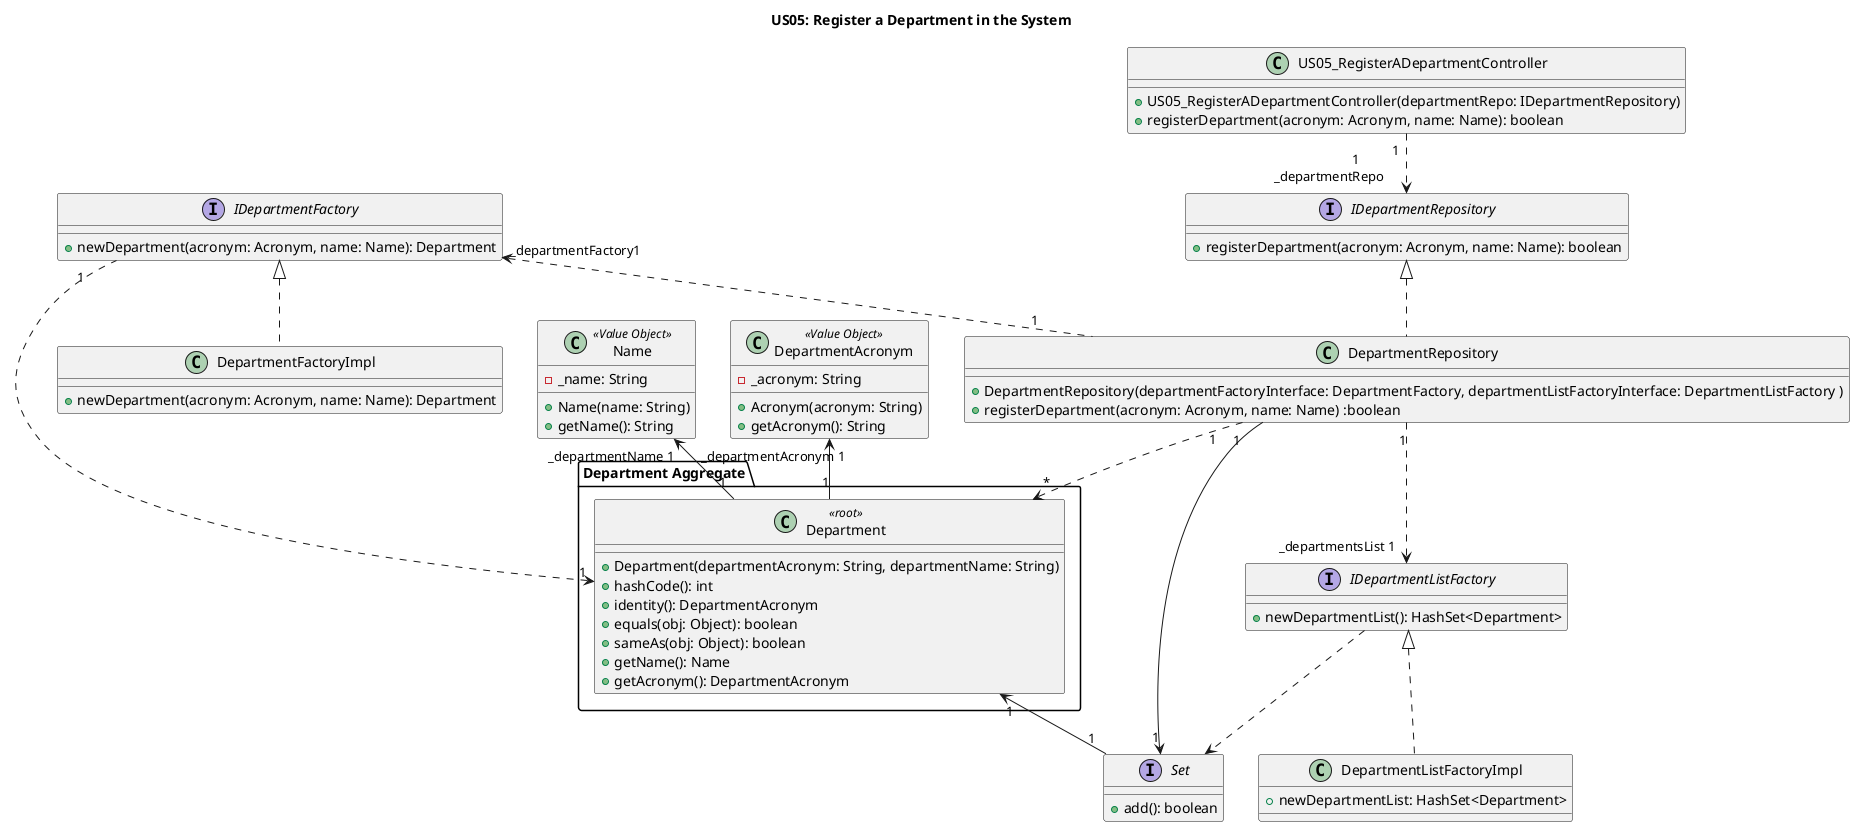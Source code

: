 @startuml
title US05: Register a Department in the System
'left to right direction'

class US05_RegisterADepartmentController {
    +US05_RegisterADepartmentController(departmentRepo: IDepartmentRepository)
    +registerDepartment(acronym: Acronym, name: Name): boolean
}

interface IDepartmentRepository {
    + registerDepartment(acronym: Acronym, name: Name): boolean
}
class DepartmentRepository {
    +DepartmentRepository(departmentFactoryInterface: DepartmentFactory, departmentListFactoryInterface: DepartmentListFactory )
    +registerDepartment(acronym: Acronym, name: Name) :boolean
}

class DepartmentFactoryImpl {
    +newDepartment(acronym: Acronym, name: Name): Department
}

interface IDepartmentFactory {
    +newDepartment(acronym: Acronym, name: Name): Department
}

class DepartmentListFactoryImpl {
    +newDepartmentList: HashSet<Department>
}

interface IDepartmentListFactory {
    + newDepartmentList(): HashSet<Department>
}

interface Set {
    +add(): boolean
}

package "Department Aggregate" {

class Department <<root>> {
    +Department(departmentAcronym: String, departmentName: String)
    +hashCode(): int
    +identity(): DepartmentAcronym
    +equals(obj: Object): boolean
    +sameAs(obj: Object): boolean
    +getName(): Name
    +getAcronym(): DepartmentAcronym
}
}

class Name <<Value Object >> {
    -_name: String
    + Name(name: String)
    + getName(): String
}

class DepartmentAcronym <<Value Object>> {
    -_acronym: String
    + Acronym(acronym: String)
    + getAcronym(): String
}

DepartmentRepository "1" ..> "*" Department
DepartmentRepository "1" -> "1" Set
Department "1" <- "1" Set
DepartmentRepository "1" ..> "_departmentsList 1" IDepartmentListFactory
IDepartmentListFactory  <|..  DepartmentListFactoryImpl
IDepartmentFactory  <|..  DepartmentFactoryImpl
IDepartmentListFactory  ..>  Set
US05_RegisterADepartmentController "1  " ..> "            1\n_departmentRepo    " IDepartmentRepository
IDepartmentRepository <|.. DepartmentRepository
Department "1" <.. "1" IDepartmentFactory
IDepartmentFactory "_departmentFactory1" <.. "1"  DepartmentRepository
Name "_departmentName 1" <-- "1" Department
DepartmentAcronym "_departmentAcronym 1" <-- "1" Department
@enduml